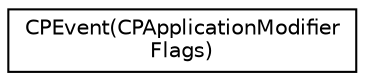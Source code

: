 digraph "Graphical Class Hierarchy"
{
  edge [fontname="Helvetica",fontsize="10",labelfontname="Helvetica",labelfontsize="10"];
  node [fontname="Helvetica",fontsize="10",shape=record];
  rankdir="LR";
  Node1 [label="CPEvent(CPApplicationModifier\lFlags)",height=0.2,width=0.4,color="black", fillcolor="white", style="filled",URL="$category_c_p_event_07_c_p_application_modifier_flags_08.html"];
}
